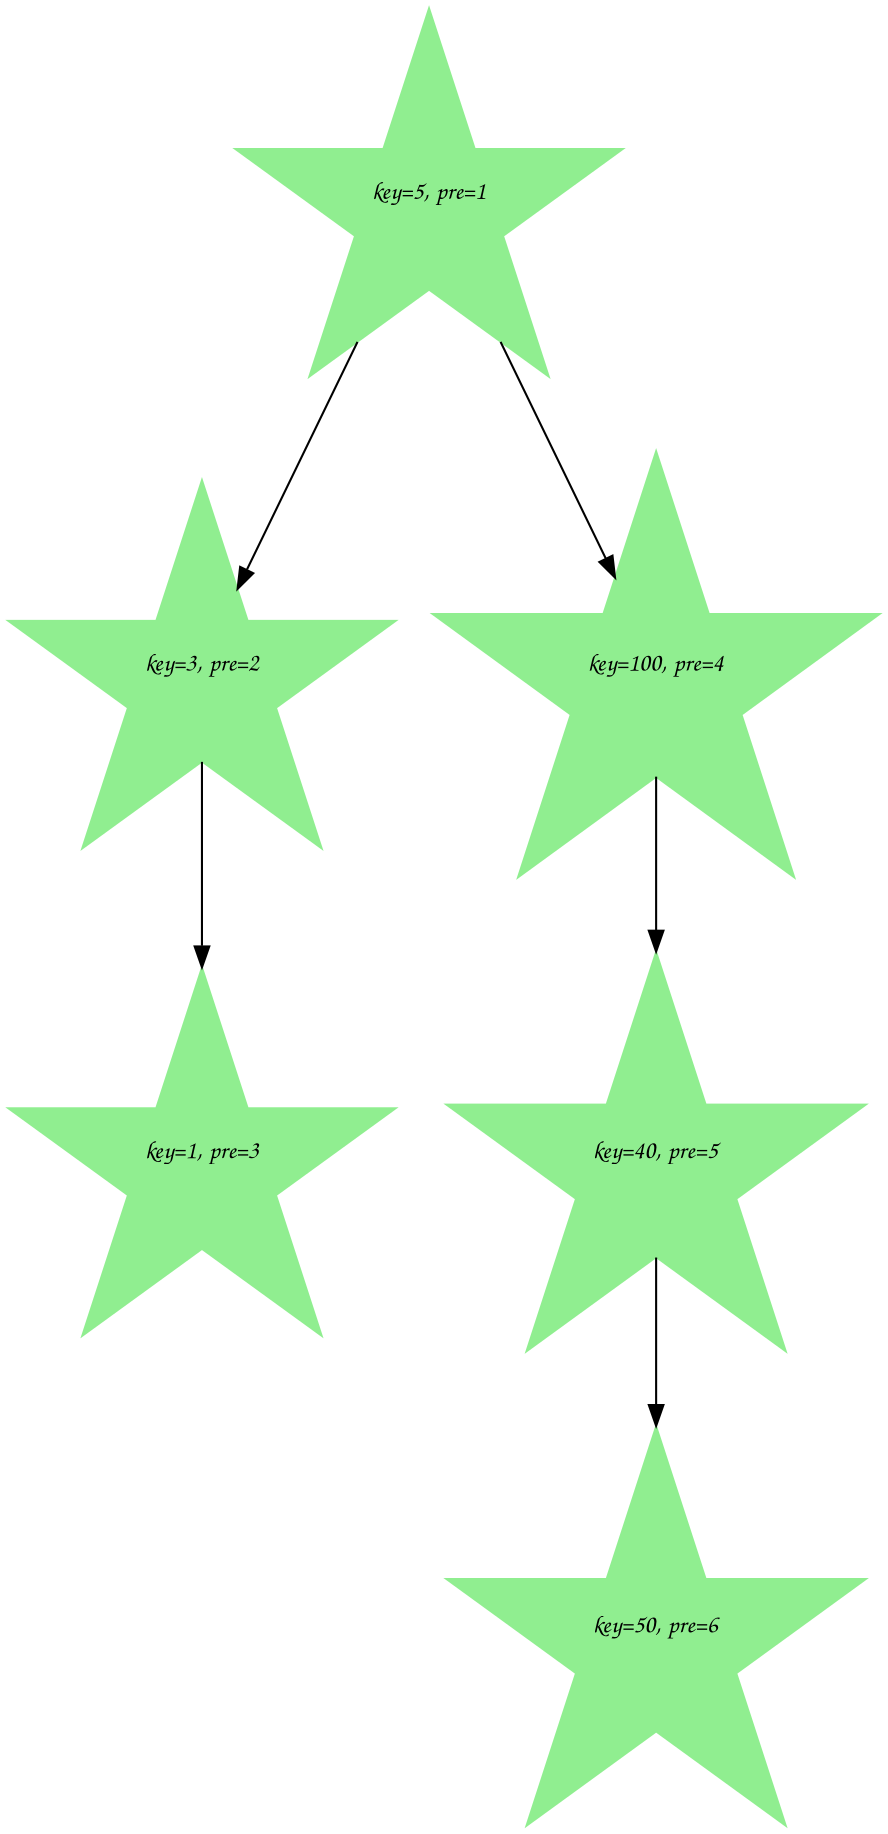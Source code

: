 digraph G {
 key5 [shape = star, color = lightgreen, style = filled, fontname = "Comic Sans MS",fontsize = 12, label="key=5, pre=1"];
 key3 [shape = star, color = lightgreen, style = filled, fontname = "Comic Sans MS",fontsize = 12, label="key=3, pre=2"];
 key1 [shape = star, color = lightgreen, style = filled, fontname = "Comic Sans MS",fontsize = 12, label="key=1, pre=3"];
 key100 [shape = star, color = lightgreen, style = filled, fontname = "Comic Sans MS",fontsize = 12, label="key=100, pre=4"];
 key40 [shape = star, color = lightgreen, style = filled, fontname = "Comic Sans MS",fontsize = 12, label="key=40, pre=5"];
 key50 [shape = star, color = lightgreen, style = filled, fontname = "Comic Sans MS",fontsize = 12, label="key=50, pre=6"];
  key5 -> key3;
  key5 -> key100;
  key3 -> key1;
  key100 -> key40;
  key40 -> key50;
}
digraph G {
 key5 [shape = star, color = lightgreen, style = filled, fontname = "Comic Sans MS",fontsize = 12, label="key=5, pre=1"];
 key3 [shape = star, color = lightgreen, style = filled, fontname = "Comic Sans MS",fontsize = 12, label="key=3, pre=2"];
 key1 [shape = star, color = lightgreen, style = filled, fontname = "Comic Sans MS",fontsize = 12, label="key=1, pre=3"];
 key100 [shape = star, color = lightgreen, style = filled, fontname = "Comic Sans MS",fontsize = 12, label="key=100, pre=4"];
 key40 [shape = star, color = lightgreen, style = filled, fontname = "Comic Sans MS",fontsize = 12, label="key=40, pre=5"];
 key50 [shape = star, color = lightgreen, style = filled, fontname = "Comic Sans MS",fontsize = 12, label="key=50, pre=6"];
  key5 -> key3;
  key5 -> key100;
  key3 -> key1;
  key100 -> key40;
  key40 -> key50;
}
digraph G {
 key5 [shape = star, color = lightgreen, style = filled, fontname = "Comic Sans MS",fontsize = 12, label="key=5, pre=1"];
 key3 [shape = star, color = lightgreen, style = filled, fontname = "Comic Sans MS",fontsize = 12, label="key=3, pre=2"];
 key1 [shape = star, color = lightgreen, style = filled, fontname = "Comic Sans MS",fontsize = 12, label="key=1, pre=3"];
 key100 [shape = star, color = lightgreen, style = filled, fontname = "Comic Sans MS",fontsize = 12, label="key=100, pre=4"];
 key40 [shape = star, color = lightgreen, style = filled, fontname = "Comic Sans MS",fontsize = 12, label="key=40, pre=5"];
 key50 [shape = star, color = lightgreen, style = filled, fontname = "Comic Sans MS",fontsize = 12, label="key=50, pre=6"];
  key5 -> key3;
  key5 -> key100;
  key3 -> key1;
  key100 -> key40;
  key40 -> key50;
}
digraph G {
 key5 [shape = star, color = lightgreen, style = filled, fontname = "Comic Sans MS",fontsize = 12, label="key=5, pre=1"];
 key3 [shape = star, color = lightgreen, style = filled, fontname = "Comic Sans MS",fontsize = 12, label="key=3, pre=2"];
 key1 [shape = star, color = lightgreen, style = filled, fontname = "Comic Sans MS",fontsize = 12, label="key=1, pre=3"];
 key100 [shape = star, color = lightgreen, style = filled, fontname = "Comic Sans MS",fontsize = 12, label="key=100, pre=4"];
 key40 [shape = star, color = lightgreen, style = filled, fontname = "Comic Sans MS",fontsize = 12, label="key=40, pre=5"];
 key50 [shape = star, color = lightgreen, style = filled, fontname = "Comic Sans MS",fontsize = 12, label="key=50, pre=6"];
  key5 -> key3;
  key5 -> key100;
  key3 -> key1;
  key100 -> key40;
  key40 -> key50;
}
digraph G {
 key5 [shape = star, color = lightgreen, style = filled, fontname = "Comic Sans MS",fontsize = 12, label="key=5, pre=1"];
 key3 [shape = star, color = lightgreen, style = filled, fontname = "Comic Sans MS",fontsize = 12, label="key=3, pre=2"];
 key1 [shape = star, color = lightgreen, style = filled, fontname = "Comic Sans MS",fontsize = 12, label="key=1, pre=3"];
 key100 [shape = star, color = lightgreen, style = filled, fontname = "Comic Sans MS",fontsize = 12, label="key=100, pre=4"];
 key40 [shape = star, color = lightgreen, style = filled, fontname = "Comic Sans MS",fontsize = 12, label="key=40, pre=5"];
 key50 [shape = star, color = lightgreen, style = filled, fontname = "Comic Sans MS",fontsize = 12, label="key=50, pre=6"];
  key5 -> key3;
  key5 -> key100;
  key3 -> key1;
  key100 -> key40;
  key40 -> key50;
}
digraph G {
 key5 [shape = star, color = lightgreen, style = filled, fontname = "Comic Sans MS",fontsize = 12, label="key=5, pre=1"];
 key3 [shape = star, color = lightgreen, style = filled, fontname = "Comic Sans MS",fontsize = 12, label="key=3, pre=2"];
 key1 [shape = star, color = lightgreen, style = filled, fontname = "Comic Sans MS",fontsize = 12, label="key=1, pre=3"];
 key100 [shape = star, color = lightgreen, style = filled, fontname = "Comic Sans MS",fontsize = 12, label="key=100, pre=4"];
 key40 [shape = star, color = lightgreen, style = filled, fontname = "Comic Sans MS",fontsize = 12, label="key=40, pre=5"];
 key50 [shape = star, color = lightgreen, style = filled, fontname = "Comic Sans MS",fontsize = 12, label="key=50, pre=6"];
  key5 -> key3;
  key5 -> key100;
  key3 -> key1;
  key100 -> key40;
  key40 -> key50;
}
digraph G {
 key5 [shape = star, color = lightgreen, style = filled, fontname = "Comic Sans MS",fontsize = 12, label="key=5, pre=1"];
 key3 [shape = star, color = lightgreen, style = filled, fontname = "Comic Sans MS",fontsize = 12, label="key=3, pre=2"];
 key1 [shape = star, color = lightgreen, style = filled, fontname = "Comic Sans MS",fontsize = 12, label="key=1, pre=3"];
 key100 [shape = star, color = lightgreen, style = filled, fontname = "Comic Sans MS",fontsize = 12, label="key=100, pre=4"];
 key40 [shape = star, color = lightgreen, style = filled, fontname = "Comic Sans MS",fontsize = 12, label="key=40, pre=5"];
 key50 [shape = star, color = lightgreen, style = filled, fontname = "Comic Sans MS",fontsize = 12, label="key=50, pre=6"];
  key5 -> key3;
  key5 -> key100;
  key3 -> key1;
  key100 -> key40;
  key40 -> key50;
}
digraph G {
 key5 [shape = star, color = lightgreen, style = filled, fontname = "Comic Sans MS",fontsize = 12, label="key=5, pre=1"];
 key3 [shape = star, color = lightgreen, style = filled, fontname = "Comic Sans MS",fontsize = 12, label="key=3, pre=2"];
 key1 [shape = star, color = lightgreen, style = filled, fontname = "Comic Sans MS",fontsize = 12, label="key=1, pre=3"];
 key100 [shape = star, color = lightgreen, style = filled, fontname = "Comic Sans MS",fontsize = 12, label="key=100, pre=4"];
 key40 [shape = star, color = lightgreen, style = filled, fontname = "Comic Sans MS",fontsize = 12, label="key=40, pre=5"];
 key50 [shape = star, color = lightgreen, style = filled, fontname = "Comic Sans MS",fontsize = 12, label="key=50, pre=6"];
  key5 -> key3;
  key5 -> key100;
  key3 -> key1;
  key100 -> key40;
  key40 -> key50;
}
digraph G {
 key5 [shape = star, color = lightgreen, style = filled, fontname = "Comic Sans MS",fontsize = 12, label="key=5, pre=1"];
 key3 [shape = star, color = lightgreen, style = filled, fontname = "Comic Sans MS",fontsize = 12, label="key=3, pre=2"];
 key1 [shape = star, color = lightgreen, style = filled, fontname = "Comic Sans MS",fontsize = 12, label="key=1, pre=3"];
 key100 [shape = star, color = lightgreen, style = filled, fontname = "Comic Sans MS",fontsize = 12, label="key=100, pre=4"];
 key40 [shape = star, color = lightgreen, style = filled, fontname = "Comic Sans MS",fontsize = 12, label="key=40, pre=5"];
 key50 [shape = star, color = lightgreen, style = filled, fontname = "Comic Sans MS",fontsize = 12, label="key=50, pre=6"];
  key5 -> key3;
  key5 -> key100;
  key3 -> key1;
  key100 -> key40;
  key40 -> key50;
}
digraph G {
 key5 [shape = star, color = lightgreen, style = filled, fontname = "Comic Sans MS",fontsize = 12, label="key=5, pre=1"];
 key3 [shape = star, color = lightgreen, style = filled, fontname = "Comic Sans MS",fontsize = 12, label="key=3, pre=2"];
 key1 [shape = star, color = lightgreen, style = filled, fontname = "Comic Sans MS",fontsize = 12, label="key=1, pre=3"];
 key100 [shape = star, color = lightgreen, style = filled, fontname = "Comic Sans MS",fontsize = 12, label="key=100, pre=4"];
 key40 [shape = star, color = lightgreen, style = filled, fontname = "Comic Sans MS",fontsize = 12, label="key=40, pre=5"];
 key50 [shape = star, color = lightgreen, style = filled, fontname = "Comic Sans MS",fontsize = 12, label="key=50, pre=6"];
  key5 -> key3;
  key5 -> key100;
  key3 -> key1;
  key100 -> key40;
  key40 -> key50;
}
digraph G {
 key5 [shape = star, color = lightgreen, style = filled, fontname = "Comic Sans MS",fontsize = 12, label="key=5, pre=1"];
 key3 [shape = star, color = lightgreen, style = filled, fontname = "Comic Sans MS",fontsize = 12, label="key=3, pre=2"];
 key1 [shape = star, color = lightgreen, style = filled, fontname = "Comic Sans MS",fontsize = 12, label="key=1, pre=3"];
 key100 [shape = star, color = lightgreen, style = filled, fontname = "Comic Sans MS",fontsize = 12, label="key=100, pre=4"];
 key40 [shape = star, color = lightgreen, style = filled, fontname = "Comic Sans MS",fontsize = 12, label="key=40, pre=5"];
 key50 [shape = star, color = lightgreen, style = filled, fontname = "Comic Sans MS",fontsize = 12, label="key=50, pre=6"];
  key5 -> key3;
  key5 -> key100;
  key3 -> key1;
  key100 -> key40;
  key40 -> key50;
}
digraph G {
 key5 [shape = star, color = lightgreen, style = filled, fontname = "Comic Sans MS",fontsize = 12, label="key=5, pre=1"];
 key3 [shape = star, color = lightgreen, style = filled, fontname = "Comic Sans MS",fontsize = 12, label="key=3, pre=2"];
 key1 [shape = star, color = lightgreen, style = filled, fontname = "Comic Sans MS",fontsize = 12, label="key=1, pre=3"];
 key100 [shape = star, color = lightgreen, style = filled, fontname = "Comic Sans MS",fontsize = 12, label="key=100, pre=4"];
 key40 [shape = star, color = lightgreen, style = filled, fontname = "Comic Sans MS",fontsize = 12, label="key=40, pre=5"];
 key50 [shape = star, color = lightgreen, style = filled, fontname = "Comic Sans MS",fontsize = 12, label="key=50, pre=6"];
  key5 -> key3;
  key5 -> key100;
  key3 -> key1;
  key100 -> key40;
  key40 -> key50;
}
digraph G {
 key5 [shape = star, color = lightgreen, style = filled, fontname = "Comic Sans MS",fontsize = 12, label="key=5, pre=1"];
 key3 [shape = star, color = lightgreen, style = filled, fontname = "Comic Sans MS",fontsize = 12, label="key=3, pre=2"];
 key1 [shape = star, color = lightgreen, style = filled, fontname = "Comic Sans MS",fontsize = 12, label="key=1, pre=3"];
 key100 [shape = star, color = lightgreen, style = filled, fontname = "Comic Sans MS",fontsize = 12, label="key=100, pre=4"];
 key40 [shape = star, color = lightgreen, style = filled, fontname = "Comic Sans MS",fontsize = 12, label="key=40, pre=5"];
 key50 [shape = star, color = lightgreen, style = filled, fontname = "Comic Sans MS",fontsize = 12, label="key=50, pre=6"];
  key5 -> key3;
  key5 -> key100;
  key3 -> key1;
  key100 -> key40;
  key40 -> key50;
}
digraph G {
 key5 [shape = star, color = lightgreen, style = filled, fontname = "Comic Sans MS",fontsize = 12, label="key=5, pre=1"];
 key3 [shape = star, color = lightgreen, style = filled, fontname = "Comic Sans MS",fontsize = 12, label="key=3, pre=2"];
 key1 [shape = star, color = lightgreen, style = filled, fontname = "Comic Sans MS",fontsize = 12, label="key=1, pre=3"];
 key100 [shape = star, color = lightgreen, style = filled, fontname = "Comic Sans MS",fontsize = 12, label="key=100, pre=4"];
 key40 [shape = star, color = lightgreen, style = filled, fontname = "Comic Sans MS",fontsize = 12, label="key=40, pre=5"];
 key50 [shape = star, color = lightgreen, style = filled, fontname = "Comic Sans MS",fontsize = 12, label="key=50, pre=6"];
  key5 -> key3;
  key5 -> key100;
  key3 -> key1;
  key100 -> key40;
  key40 -> key50;
}
digraph G {
 key5 [shape = star, color = lightgreen, style = filled, fontname = "Comic Sans MS",fontsize = 12, label="key=5, pre=1"];
 key3 [shape = star, color = lightgreen, style = filled, fontname = "Comic Sans MS",fontsize = 12, label="key=3, pre=2"];
 key1 [shape = star, color = lightgreen, style = filled, fontname = "Comic Sans MS",fontsize = 12, label="key=1, pre=3"];
 key100 [shape = star, color = lightgreen, style = filled, fontname = "Comic Sans MS",fontsize = 12, label="key=100, pre=4"];
 key40 [shape = star, color = lightgreen, style = filled, fontname = "Comic Sans MS",fontsize = 12, label="key=40, pre=5"];
 key50 [shape = star, color = lightgreen, style = filled, fontname = "Comic Sans MS",fontsize = 12, label="key=50, pre=6"];
  key5 -> key3;
  key5 -> key100;
  key3 -> key1;
  key100 -> key40;
  key40 -> key50;
}
digraph G {
 key5 [shape = star, color = lightgreen, style = filled, fontname = "Comic Sans MS",fontsize = 12, label="key=5, pre=1"];
 key3 [shape = star, color = lightgreen, style = filled, fontname = "Comic Sans MS",fontsize = 12, label="key=3, pre=2"];
 key1 [shape = star, color = lightgreen, style = filled, fontname = "Comic Sans MS",fontsize = 12, label="key=1, pre=3"];
 key100 [shape = star, color = lightgreen, style = filled, fontname = "Comic Sans MS",fontsize = 12, label="key=100, pre=4"];
 key40 [shape = star, color = lightgreen, style = filled, fontname = "Comic Sans MS",fontsize = 12, label="key=40, pre=5"];
 key50 [shape = star, color = lightgreen, style = filled, fontname = "Comic Sans MS",fontsize = 12, label="key=50, pre=6"];
  key5 -> key3;
  key5 -> key100;
  key3 -> key1;
  key100 -> key40;
  key40 -> key50;
}
digraph G {
 key5 [shape = star, color = lightgreen, style = filled, fontname = "Comic Sans MS",fontsize = 12, label="key=5, pre=1"];
 key3 [shape = star, color = lightgreen, style = filled, fontname = "Comic Sans MS",fontsize = 12, label="key=3, pre=2"];
 key1 [shape = star, color = lightgreen, style = filled, fontname = "Comic Sans MS",fontsize = 12, label="key=1, pre=3"];
 key100 [shape = star, color = lightgreen, style = filled, fontname = "Comic Sans MS",fontsize = 12, label="key=100, pre=4"];
 key40 [shape = star, color = lightgreen, style = filled, fontname = "Comic Sans MS",fontsize = 12, label="key=40, pre=5"];
 key50 [shape = star, color = lightgreen, style = filled, fontname = "Comic Sans MS",fontsize = 12, label="key=50, pre=6"];
  key5 -> key3;
  key5 -> key100;
  key3 -> key1;
  key100 -> key40;
  key40 -> key50;
}
digraph G {
 key5 [shape = star, color = lightgreen, style = filled, fontname = "Comic Sans MS",fontsize = 12, label="key=5, pre=1"];
 key3 [shape = star, color = lightgreen, style = filled, fontname = "Comic Sans MS",fontsize = 12, label="key=3, pre=2"];
 key1 [shape = star, color = lightgreen, style = filled, fontname = "Comic Sans MS",fontsize = 12, label="key=1, pre=3"];
 key100 [shape = star, color = lightgreen, style = filled, fontname = "Comic Sans MS",fontsize = 12, label="key=100, pre=4"];
 key40 [shape = star, color = lightgreen, style = filled, fontname = "Comic Sans MS",fontsize = 12, label="key=40, pre=5"];
 key50 [shape = star, color = lightgreen, style = filled, fontname = "Comic Sans MS",fontsize = 12, label="key=50, pre=6"];
  key5 -> key3;
  key5 -> key100;
  key3 -> key1;
  key100 -> key40;
  key40 -> key50;
}
digraph G {
 key5 [shape = star, color = lightgreen, style = filled, fontname = "Comic Sans MS",fontsize = 12, label="key=5, pre=1"];
 key3 [shape = star, color = lightgreen, style = filled, fontname = "Comic Sans MS",fontsize = 12, label="key=3, pre=2"];
 key1 [shape = star, color = lightgreen, style = filled, fontname = "Comic Sans MS",fontsize = 12, label="key=1, pre=3"];
 key100 [shape = star, color = lightgreen, style = filled, fontname = "Comic Sans MS",fontsize = 12, label="key=100, pre=4"];
 key40 [shape = star, color = lightgreen, style = filled, fontname = "Comic Sans MS",fontsize = 12, label="key=40, pre=5"];
 key50 [shape = star, color = lightgreen, style = filled, fontname = "Comic Sans MS",fontsize = 12, label="key=50, pre=6"];
  key5 -> key3;
  key5 -> key100;
  key3 -> key1;
  key100 -> key40;
  key40 -> key50;
}
digraph G {
 key5 [shape = star, color = lightgreen, style = filled, fontname = "Comic Sans MS",fontsize = 12, label="key=5, pre=1"];
 key3 [shape = star, color = lightgreen, style = filled, fontname = "Comic Sans MS",fontsize = 12, label="key=3, pre=2"];
 key1 [shape = star, color = lightgreen, style = filled, fontname = "Comic Sans MS",fontsize = 12, label="key=1, pre=3"];
 key100 [shape = star, color = lightgreen, style = filled, fontname = "Comic Sans MS",fontsize = 12, label="key=100, pre=4"];
 key40 [shape = star, color = lightgreen, style = filled, fontname = "Comic Sans MS",fontsize = 12, label="key=40, pre=5"];
 key50 [shape = star, color = lightgreen, style = filled, fontname = "Comic Sans MS",fontsize = 12, label="key=50, pre=6"];
  key5 -> key3;
  key5 -> key100;
  key3 -> key1;
  key100 -> key40;
  key40 -> key50;
}
digraph G {
 key5 [shape = star, color = lightgreen, style = filled, fontname = "Comic Sans MS",fontsize = 12, label="key=5, pre=1"];
 key3 [shape = star, color = lightgreen, style = filled, fontname = "Comic Sans MS",fontsize = 12, label="key=3, pre=2"];
 key1 [shape = star, color = lightgreen, style = filled, fontname = "Comic Sans MS",fontsize = 12, label="key=1, pre=3"];
 key100 [shape = star, color = lightgreen, style = filled, fontname = "Comic Sans MS",fontsize = 12, label="key=100, pre=4"];
 key40 [shape = star, color = lightgreen, style = filled, fontname = "Comic Sans MS",fontsize = 12, label="key=40, pre=5"];
 key50 [shape = star, color = lightgreen, style = filled, fontname = "Comic Sans MS",fontsize = 12, label="key=50, pre=6"];
  key5 -> key3;
  key5 -> key100;
  key3 -> key1;
  key100 -> key40;
  key40 -> key50;
}
digraph G {
 key5 [shape = star, color = lightgreen, style = filled, fontname = "Comic Sans MS",fontsize = 12, label="key=5, pre=1"];
 key3 [shape = star, color = lightgreen, style = filled, fontname = "Comic Sans MS",fontsize = 12, label="key=3, pre=2"];
 key1 [shape = star, color = lightgreen, style = filled, fontname = "Comic Sans MS",fontsize = 12, label="key=1, pre=3"];
 key100 [shape = star, color = lightgreen, style = filled, fontname = "Comic Sans MS",fontsize = 12, label="key=100, pre=4"];
 key40 [shape = star, color = lightgreen, style = filled, fontname = "Comic Sans MS",fontsize = 12, label="key=40, pre=5"];
 key50 [shape = star, color = lightgreen, style = filled, fontname = "Comic Sans MS",fontsize = 12, label="key=50, pre=6"];
  key5 -> key3;
  key5 -> key100;
  key3 -> key1;
  key100 -> key40;
  key40 -> key50;
}
digraph G {
 key5 [shape = star, color = lightgreen, style = filled, fontname = "Comic Sans MS",fontsize = 12, label="key=5, pre=1"];
 key3 [shape = star, color = lightgreen, style = filled, fontname = "Comic Sans MS",fontsize = 12, label="key=3, pre=2"];
 key1 [shape = star, color = lightgreen, style = filled, fontname = "Comic Sans MS",fontsize = 12, label="key=1, pre=3"];
 key100 [shape = star, color = lightgreen, style = filled, fontname = "Comic Sans MS",fontsize = 12, label="key=100, pre=4"];
 key40 [shape = star, color = lightgreen, style = filled, fontname = "Comic Sans MS",fontsize = 12, label="key=40, pre=5"];
 key50 [shape = star, color = lightgreen, style = filled, fontname = "Comic Sans MS",fontsize = 12, label="key=50, pre=6"];
  key5 -> key3;
  key5 -> key100;
  key3 -> key1;
  key100 -> key40;
  key40 -> key50;
}
digraph G {
 key5 [shape = star, color = lightgreen, style = filled, fontname = "Comic Sans MS",fontsize = 12, label="key=5, pre=1"];
 key3 [shape = star, color = lightgreen, style = filled, fontname = "Comic Sans MS",fontsize = 12, label="key=3, pre=2"];
 key1 [shape = star, color = lightgreen, style = filled, fontname = "Comic Sans MS",fontsize = 12, label="key=1, pre=3"];
 key100 [shape = star, color = lightgreen, style = filled, fontname = "Comic Sans MS",fontsize = 12, label="key=100, pre=4"];
 key40 [shape = star, color = lightgreen, style = filled, fontname = "Comic Sans MS",fontsize = 12, label="key=40, pre=5"];
 key50 [shape = star, color = lightgreen, style = filled, fontname = "Comic Sans MS",fontsize = 12, label="key=50, pre=6"];
  key5 -> key3;
  key5 -> key100;
  key3 -> key1;
  key100 -> key40;
  key40 -> key50;
}
digraph G {
 key5 [shape = star, color = lightgreen, style = filled, fontname = "Comic Sans MS",fontsize = 12, label="key=5, pre=1"];
 key3 [shape = star, color = lightgreen, style = filled, fontname = "Comic Sans MS",fontsize = 12, label="key=3, pre=2"];
 key1 [shape = star, color = lightgreen, style = filled, fontname = "Comic Sans MS",fontsize = 12, label="key=1, pre=3"];
 key100 [shape = star, color = lightgreen, style = filled, fontname = "Comic Sans MS",fontsize = 12, label="key=100, pre=4"];
 key40 [shape = star, color = lightgreen, style = filled, fontname = "Comic Sans MS",fontsize = 12, label="key=40, pre=5"];
 key50 [shape = star, color = lightgreen, style = filled, fontname = "Comic Sans MS",fontsize = 12, label="key=50, pre=6"];
  key5 -> key3;
  key5 -> key100;
  key3 -> key1;
  key100 -> key40;
  key40 -> key50;
}
digraph G {
 key5 [shape = star, color = lightgreen, style = filled, fontname = "Comic Sans MS",fontsize = 12, label="key=5, pre=1"];
 key3 [shape = star, color = lightgreen, style = filled, fontname = "Comic Sans MS",fontsize = 12, label="key=3, pre=2"];
 key1 [shape = star, color = lightgreen, style = filled, fontname = "Comic Sans MS",fontsize = 12, label="key=1, pre=3"];
 key100 [shape = star, color = lightgreen, style = filled, fontname = "Comic Sans MS",fontsize = 12, label="key=100, pre=4"];
 key40 [shape = star, color = lightgreen, style = filled, fontname = "Comic Sans MS",fontsize = 12, label="key=40, pre=5"];
 key50 [shape = star, color = lightgreen, style = filled, fontname = "Comic Sans MS",fontsize = 12, label="key=50, pre=6"];
  key5 -> key3;
  key5 -> key100;
  key3 -> key1;
  key100 -> key40;
  key40 -> key50;
}
digraph G {
 key5 [shape = star, color = lightgreen, style = filled, fontname = "Comic Sans MS",fontsize = 12, label="key=5, pre=1"];
 key3 [shape = star, color = lightgreen, style = filled, fontname = "Comic Sans MS",fontsize = 12, label="key=3, pre=2"];
 key1 [shape = star, color = lightgreen, style = filled, fontname = "Comic Sans MS",fontsize = 12, label="key=1, pre=3"];
 key100 [shape = star, color = lightgreen, style = filled, fontname = "Comic Sans MS",fontsize = 12, label="key=100, pre=4"];
 key40 [shape = star, color = lightgreen, style = filled, fontname = "Comic Sans MS",fontsize = 12, label="key=40, pre=5"];
 key50 [shape = star, color = lightgreen, style = filled, fontname = "Comic Sans MS",fontsize = 12, label="key=50, pre=6"];
  key5 -> key3;
  key5 -> key100;
  key3 -> key1;
  key100 -> key40;
  key40 -> key50;
}
digraph G {
 key5 [shape = star, color = lightgreen, style = filled, fontname = "Comic Sans MS",fontsize = 12, label="key=5, pre=1"];
 key3 [shape = star, color = lightgreen, style = filled, fontname = "Comic Sans MS",fontsize = 12, label="key=3, pre=2"];
 key1 [shape = star, color = lightgreen, style = filled, fontname = "Comic Sans MS",fontsize = 12, label="key=1, pre=3"];
 key100 [shape = star, color = lightgreen, style = filled, fontname = "Comic Sans MS",fontsize = 12, label="key=100, pre=4"];
 key40 [shape = star, color = lightgreen, style = filled, fontname = "Comic Sans MS",fontsize = 12, label="key=40, pre=5"];
 key50 [shape = star, color = lightgreen, style = filled, fontname = "Comic Sans MS",fontsize = 12, label="key=50, pre=6"];
  key5 -> key3;
  key5 -> key100;
  key3 -> key1;
  key100 -> key40;
  key40 -> key50;
}
digraph G {
 key5 [shape = star, color = lightgreen, style = filled, fontname = "Comic Sans MS",fontsize = 12, label="key=5, pre=1"];
 key3 [shape = star, color = lightgreen, style = filled, fontname = "Comic Sans MS",fontsize = 12, label="key=3, pre=2"];
 key1 [shape = star, color = lightgreen, style = filled, fontname = "Comic Sans MS",fontsize = 12, label="key=1, pre=3"];
 key100 [shape = star, color = lightgreen, style = filled, fontname = "Comic Sans MS",fontsize = 12, label="key=100, pre=4"];
 key40 [shape = star, color = lightgreen, style = filled, fontname = "Comic Sans MS",fontsize = 12, label="key=40, pre=5"];
 key50 [shape = star, color = lightgreen, style = filled, fontname = "Comic Sans MS",fontsize = 12, label="key=50, pre=6"];
  key5 -> key3;
  key5 -> key100;
  key3 -> key1;
  key100 -> key40;
  key40 -> key50;
}
digraph G {
 key5 [shape = star, color = lightgreen, style = filled, fontname = "Comic Sans MS",fontsize = 12, label="key=5, pre=1"];
 key3 [shape = star, color = lightgreen, style = filled, fontname = "Comic Sans MS",fontsize = 12, label="key=3, pre=2"];
 key1 [shape = star, color = lightgreen, style = filled, fontname = "Comic Sans MS",fontsize = 12, label="key=1, pre=3"];
 key100 [shape = star, color = lightgreen, style = filled, fontname = "Comic Sans MS",fontsize = 12, label="key=100, pre=4"];
 key40 [shape = star, color = lightgreen, style = filled, fontname = "Comic Sans MS",fontsize = 12, label="key=40, pre=5"];
 key50 [shape = star, color = lightgreen, style = filled, fontname = "Comic Sans MS",fontsize = 12, label="key=50, pre=6"];
  key5 -> key3;
  key5 -> key100;
  key3 -> key1;
  key100 -> key40;
  key40 -> key50;
}
digraph G {
 key5 [shape = star, color = lightgreen, style = filled, fontname = "Comic Sans MS",fontsize = 12, label="key=5, pre=1"];
 key3 [shape = star, color = lightgreen, style = filled, fontname = "Comic Sans MS",fontsize = 12, label="key=3, pre=2"];
 key1 [shape = star, color = lightgreen, style = filled, fontname = "Comic Sans MS",fontsize = 12, label="key=1, pre=3"];
 key100 [shape = star, color = lightgreen, style = filled, fontname = "Comic Sans MS",fontsize = 12, label="key=100, pre=4"];
 key40 [shape = star, color = lightgreen, style = filled, fontname = "Comic Sans MS",fontsize = 12, label="key=40, pre=5"];
 key50 [shape = star, color = lightgreen, style = filled, fontname = "Comic Sans MS",fontsize = 12, label="key=50, pre=6"];
  key5 -> key3;
  key5 -> key100;
  key3 -> key1;
  key100 -> key40;
  key40 -> key50;
}
digraph G {
 key5 [shape = star, color = lightgreen, style = filled, fontname = "Comic Sans MS",fontsize = 12, label="key=5, pre=1"];
 key3 [shape = star, color = lightgreen, style = filled, fontname = "Comic Sans MS",fontsize = 12, label="key=3, pre=2"];
 key1 [shape = star, color = lightgreen, style = filled, fontname = "Comic Sans MS",fontsize = 12, label="key=1, pre=3"];
 key100 [shape = star, color = lightgreen, style = filled, fontname = "Comic Sans MS",fontsize = 12, label="key=100, pre=4"];
 key40 [shape = star, color = lightgreen, style = filled, fontname = "Comic Sans MS",fontsize = 12, label="key=40, pre=5"];
 key50 [shape = star, color = lightgreen, style = filled, fontname = "Comic Sans MS",fontsize = 12, label="key=50, pre=6"];
  key5 -> key3;
  key5 -> key100;
  key3 -> key1;
  key100 -> key40;
  key40 -> key50;
}
digraph G {
 key5 [shape = star, color = lightgreen, style = filled, fontname = "Comic Sans MS",fontsize = 12, label="key=5, pre=1"];
 key3 [shape = star, color = lightgreen, style = filled, fontname = "Comic Sans MS",fontsize = 12, label="key=3, pre=2"];
 key1 [shape = star, color = lightgreen, style = filled, fontname = "Comic Sans MS",fontsize = 12, label="key=1, pre=3"];
 key100 [shape = star, color = lightgreen, style = filled, fontname = "Comic Sans MS",fontsize = 12, label="key=100, pre=4"];
 key40 [shape = star, color = lightgreen, style = filled, fontname = "Comic Sans MS",fontsize = 12, label="key=40, pre=5"];
 key50 [shape = star, color = lightgreen, style = filled, fontname = "Comic Sans MS",fontsize = 12, label="key=50, pre=6"];
  key5 -> key3;
  key5 -> key100;
  key3 -> key1;
  key100 -> key40;
  key40 -> key50;
}
digraph G {
 key5 [shape = star, color = lightgreen, style = filled, fontname = "Comic Sans MS",fontsize = 12, label="key=5, pre=1"];
 key3 [shape = star, color = lightgreen, style = filled, fontname = "Comic Sans MS",fontsize = 12, label="key=3, pre=2"];
 key1 [shape = star, color = lightgreen, style = filled, fontname = "Comic Sans MS",fontsize = 12, label="key=1, pre=3"];
 key100 [shape = star, color = lightgreen, style = filled, fontname = "Comic Sans MS",fontsize = 12, label="key=100, pre=4"];
 key40 [shape = star, color = lightgreen, style = filled, fontname = "Comic Sans MS",fontsize = 12, label="key=40, pre=5"];
 key50 [shape = star, color = lightgreen, style = filled, fontname = "Comic Sans MS",fontsize = 12, label="key=50, pre=6"];
  key5 -> key3;
  key5 -> key100;
  key3 -> key1;
  key100 -> key40;
  key40 -> key50;
}
digraph G {
 key5 [shape = star, color = lightgreen, style = filled, fontname = "Comic Sans MS",fontsize = 12, label="key=5, pre=1"];
 key3 [shape = star, color = lightgreen, style = filled, fontname = "Comic Sans MS",fontsize = 12, label="key=3, pre=2"];
 key1 [shape = star, color = lightgreen, style = filled, fontname = "Comic Sans MS",fontsize = 12, label="key=1, pre=3"];
 key100 [shape = star, color = lightgreen, style = filled, fontname = "Comic Sans MS",fontsize = 12, label="key=100, pre=4"];
 key40 [shape = star, color = lightgreen, style = filled, fontname = "Comic Sans MS",fontsize = 12, label="key=40, pre=5"];
 key50 [shape = star, color = lightgreen, style = filled, fontname = "Comic Sans MS",fontsize = 12, label="key=50, pre=6"];
  key5 -> key3;
  key5 -> key100;
  key3 -> key1;
  key100 -> key40;
  key40 -> key50;
}
digraph G {
 key5 [shape = star, color = lightgreen, style = filled, fontname = "Comic Sans MS",fontsize = 12, label="key=5, pre=1"];
 key3 [shape = star, color = lightgreen, style = filled, fontname = "Comic Sans MS",fontsize = 12, label="key=3, pre=2"];
 key1 [shape = star, color = lightgreen, style = filled, fontname = "Comic Sans MS",fontsize = 12, label="key=1, pre=3"];
 key100 [shape = star, color = lightgreen, style = filled, fontname = "Comic Sans MS",fontsize = 12, label="key=100, pre=4"];
 key40 [shape = star, color = lightgreen, style = filled, fontname = "Comic Sans MS",fontsize = 12, label="key=40, pre=5"];
 key50 [shape = star, color = lightgreen, style = filled, fontname = "Comic Sans MS",fontsize = 12, label="key=50, pre=6"];
  key5 -> key3;
  key5 -> key100;
  key3 -> key1;
  key100 -> key40;
  key40 -> key50;
}
digraph G {
 key5 [shape = star, color = lightgreen, style = filled, fontname = "Comic Sans MS",fontsize = 12, label="key=5, pre=1"];
 key3 [shape = star, color = lightgreen, style = filled, fontname = "Comic Sans MS",fontsize = 12, label="key=3, pre=2"];
 key1 [shape = star, color = lightgreen, style = filled, fontname = "Comic Sans MS",fontsize = 12, label="key=1, pre=3"];
 key100 [shape = star, color = lightgreen, style = filled, fontname = "Comic Sans MS",fontsize = 12, label="key=100, pre=4"];
 key40 [shape = star, color = lightgreen, style = filled, fontname = "Comic Sans MS",fontsize = 12, label="key=40, pre=5"];
 key50 [shape = star, color = lightgreen, style = filled, fontname = "Comic Sans MS",fontsize = 12, label="key=50, pre=6"];
  key5 -> key3;
  key5 -> key100;
  key3 -> key1;
  key100 -> key40;
  key40 -> key50;
}
digraph G {
 key5 [shape = star, color = lightgreen, style = filled, fontname = "Comic Sans MS",fontsize = 12, label="key=5, pre=1"];
 key3 [shape = star, color = lightgreen, style = filled, fontname = "Comic Sans MS",fontsize = 12, label="key=3, pre=2"];
 key1 [shape = star, color = lightgreen, style = filled, fontname = "Comic Sans MS",fontsize = 12, label="key=1, pre=3"];
 key100 [shape = star, color = lightgreen, style = filled, fontname = "Comic Sans MS",fontsize = 12, label="key=100, pre=4"];
 key40 [shape = star, color = lightgreen, style = filled, fontname = "Comic Sans MS",fontsize = 12, label="key=40, pre=5"];
 key50 [shape = star, color = lightgreen, style = filled, fontname = "Comic Sans MS",fontsize = 12, label="key=50, pre=6"];
  key5 -> key3;
  key5 -> key100;
  key3 -> key1;
  key100 -> key40;
  key40 -> key50;
}
digraph G {
 key5 [shape = star, color = lightgreen, style = filled, fontname = "Comic Sans MS",fontsize = 12, label="key=5, pre=1"];
 key3 [shape = star, color = lightgreen, style = filled, fontname = "Comic Sans MS",fontsize = 12, label="key=3, pre=2"];
 key1 [shape = star, color = lightgreen, style = filled, fontname = "Comic Sans MS",fontsize = 12, label="key=1, pre=3"];
 key100 [shape = star, color = lightgreen, style = filled, fontname = "Comic Sans MS",fontsize = 12, label="key=100, pre=4"];
 key40 [shape = star, color = lightgreen, style = filled, fontname = "Comic Sans MS",fontsize = 12, label="key=40, pre=5"];
 key50 [shape = star, color = lightgreen, style = filled, fontname = "Comic Sans MS",fontsize = 12, label="key=50, pre=6"];
  key5 -> key3;
  key5 -> key100;
  key3 -> key1;
  key100 -> key40;
  key40 -> key50;
}
digraph G {
 key5 [shape = star, color = lightgreen, style = filled, fontname = "Comic Sans MS",fontsize = 12, label="key=5, pre=1"];
 key3 [shape = star, color = lightgreen, style = filled, fontname = "Comic Sans MS",fontsize = 12, label="key=3, pre=2"];
 key1 [shape = star, color = lightgreen, style = filled, fontname = "Comic Sans MS",fontsize = 12, label="key=1, pre=3"];
 key100 [shape = star, color = lightgreen, style = filled, fontname = "Comic Sans MS",fontsize = 12, label="key=100, pre=4"];
 key40 [shape = star, color = lightgreen, style = filled, fontname = "Comic Sans MS",fontsize = 12, label="key=40, pre=5"];
 key50 [shape = star, color = lightgreen, style = filled, fontname = "Comic Sans MS",fontsize = 12, label="key=50, pre=6"];
  key5 -> key3;
  key5 -> key100;
  key3 -> key1;
  key100 -> key40;
  key40 -> key50;
}
digraph G {
 key5 [shape = star, color = lightgreen, style = filled, fontname = "Comic Sans MS",fontsize = 12, label="key=5, pre=1"];
 key3 [shape = star, color = lightgreen, style = filled, fontname = "Comic Sans MS",fontsize = 12, label="key=3, pre=2"];
 key1 [shape = star, color = lightgreen, style = filled, fontname = "Comic Sans MS",fontsize = 12, label="key=1, pre=3"];
 key100 [shape = star, color = lightgreen, style = filled, fontname = "Comic Sans MS",fontsize = 12, label="key=100, pre=4"];
 key40 [shape = star, color = lightgreen, style = filled, fontname = "Comic Sans MS",fontsize = 12, label="key=40, pre=5"];
 key50 [shape = star, color = lightgreen, style = filled, fontname = "Comic Sans MS",fontsize = 12, label="key=50, pre=6"];
  key5 -> key3;
  key5 -> key100;
  key3 -> key1;
  key100 -> key40;
  key40 -> key50;
}
digraph G {
 key5 [shape = star, color = lightgreen, style = filled, fontname = "Comic Sans MS",fontsize = 12, label="key=5, pre=1"];
 key3 [shape = star, color = lightgreen, style = filled, fontname = "Comic Sans MS",fontsize = 12, label="key=3, pre=2"];
 key1 [shape = star, color = lightgreen, style = filled, fontname = "Comic Sans MS",fontsize = 12, label="key=1, pre=3"];
 key100 [shape = star, color = lightgreen, style = filled, fontname = "Comic Sans MS",fontsize = 12, label="key=100, pre=4"];
 key40 [shape = star, color = lightgreen, style = filled, fontname = "Comic Sans MS",fontsize = 12, label="key=40, pre=5"];
 key50 [shape = star, color = lightgreen, style = filled, fontname = "Comic Sans MS",fontsize = 12, label="key=50, pre=6"];
  key5 -> key3;
  key5 -> key100;
  key3 -> key1;
  key100 -> key40;
  key40 -> key50;
}
digraph G {
 key5 [shape = star, color = lightgreen, style = filled, fontname = "Comic Sans MS",fontsize = 12, label="key=5, pre=1"];
 key3 [shape = star, color = lightgreen, style = filled, fontname = "Comic Sans MS",fontsize = 12, label="key=3, pre=2"];
 key1 [shape = star, color = lightgreen, style = filled, fontname = "Comic Sans MS",fontsize = 12, label="key=1, pre=3"];
 key100 [shape = star, color = lightgreen, style = filled, fontname = "Comic Sans MS",fontsize = 12, label="key=100, pre=4"];
 key40 [shape = star, color = lightgreen, style = filled, fontname = "Comic Sans MS",fontsize = 12, label="key=40, pre=5"];
 key50 [shape = star, color = lightgreen, style = filled, fontname = "Comic Sans MS",fontsize = 12, label="key=50, pre=6"];
  key5 -> key3;
  key5 -> key100;
  key3 -> key1;
  key100 -> key40;
  key40 -> key50;
}
digraph G {
 key5 [shape = star, color = lightgreen, style = filled, fontname = "Comic Sans MS",fontsize = 12, label="key=5, pre=1"];
 key3 [shape = star, color = lightgreen, style = filled, fontname = "Comic Sans MS",fontsize = 12, label="key=3, pre=2"];
 key1 [shape = star, color = lightgreen, style = filled, fontname = "Comic Sans MS",fontsize = 12, label="key=1, pre=3"];
 key100 [shape = star, color = lightgreen, style = filled, fontname = "Comic Sans MS",fontsize = 12, label="key=100, pre=4"];
 key40 [shape = star, color = lightgreen, style = filled, fontname = "Comic Sans MS",fontsize = 12, label="key=40, pre=5"];
 key50 [shape = star, color = lightgreen, style = filled, fontname = "Comic Sans MS",fontsize = 12, label="key=50, pre=6"];
  key5 -> key3;
  key5 -> key100;
  key3 -> key1;
  key100 -> key40;
  key40 -> key50;
}
